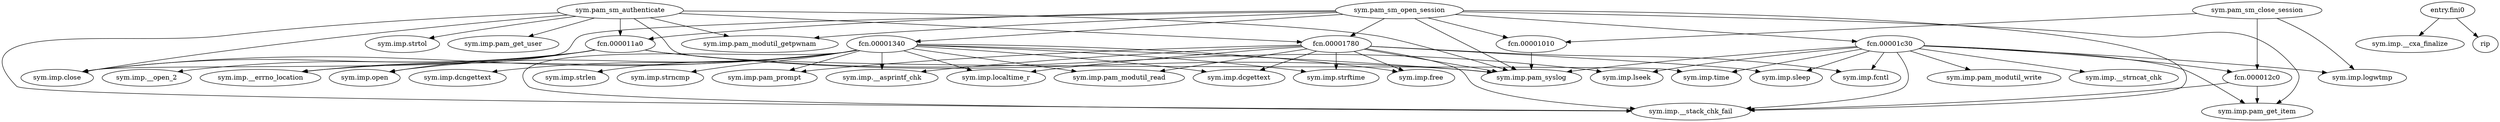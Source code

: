 digraph code {
  "0x00001e90" [label="sym.pam_sm_authenticate"];
  "0x00001e90" -> "0x00000ec0";
  "0x00000ec0" [label="sym.imp.pam_get_user"];
  "0x00001e90" -> "0x00000e60";
  "0x00000e60" [label="sym.imp.pam_syslog"];
  "0x00001e90" -> "0x00000e20";
  "0x00000e20" [label="sym.imp.strtol"];
  "0x00001e90" -> "0x00000d40";
  "0x00000d40" [label="sym.imp.pam_modutil_getpwnam"];
  "0x00001e90" -> "0x000011a0";
  "0x000011a0" [label="fcn.000011a0"];
  "0x00001e90" -> "0x00001780";
  "0x00001780" [label="fcn.00001780"];
  "0x00001e90" -> "0x00000df0";
  "0x00000df0" [label="sym.imp.close"];
  "0x00001e90" -> "0x00000e30";
  "0x00000e30" [label="sym.imp.time"];
  "0x00001e90" -> "0x00000dd0";
  "0x00000dd0" [label="sym.imp.__stack_chk_fail"];
  "0x000022f0" [label="sym.pam_sm_close_session"];
  "0x000022f0" -> "0x00001010";
  "0x00001010" [label="fcn.00001010"];
  "0x000022f0" -> "0x000012c0";
  "0x000012c0" [label="fcn.000012c0"];
  "0x000022f0" -> "0x00000e40";
  "0x00000e40" [label="sym.imp.logwtmp"];
  "0x00001010" [label="fcn.00001010"];
  "0x00001010" -> "0x00000e60";
  "0x00000e60" [label="sym.imp.pam_syslog"];
  "0x000012c0" [label="fcn.000012c0"];
  "0x000012c0" -> "0x00000e90";
  "0x00000e90" [label="sym.imp.pam_get_item"];
  "0x000012c0" -> "0x00000dd0";
  "0x00000dd0" [label="sym.imp.__stack_chk_fail"];
  "0x00002180" [label="sym.pam_sm_open_session"];
  "0x00002180" -> "0x00001010";
  "0x00001010" [label="fcn.00001010"];
  "0x00002180" -> "0x00000e90";
  "0x00000e90" [label="sym.imp.pam_get_item"];
  "0x00002180" -> "0x00000e60";
  "0x00000e60" [label="sym.imp.pam_syslog"];
  "0x00002180" -> "0x00000d40";
  "0x00000d40" [label="sym.imp.pam_modutil_getpwnam"];
  "0x00002180" -> "0x000011a0";
  "0x000011a0" [label="fcn.000011a0"];
  "0x00002180" -> "0x00001780";
  "0x00001780" [label="fcn.00001780"];
  "0x00002180" -> "0x00000df0";
  "0x00000df0" [label="sym.imp.close"];
  "0x00002180" -> "0x00001340";
  "0x00001340" [label="fcn.00001340"];
  "0x00002180" -> "0x00001c30";
  "0x00001c30" [label="fcn.00001c30"];
  "0x00002180" -> "0x00000dd0";
  "0x00000dd0" [label="sym.imp.__stack_chk_fail"];
  "0x00000fa0" [label="entry.fini0"];
  "0x00000fa0" -> "0x00000f00";
  "0x00000f00" [label="sym.imp.__cxa_finalize"];
  "0x00000fa0" -> "0x00000f10";
  "0x00000f10" [label="rip"];
  "0x000011a0" [label="fcn.000011a0"];
  "0x000011a0" -> "0x00000da0";
  "0x00000da0" [label="sym.imp.__open_2"];
  "0x000011a0" -> "0x00000de0";
  "0x00000de0" [label="sym.imp.lseek"];
  "0x000011a0" -> "0x00000e60";
  "0x00000e60" [label="sym.imp.pam_syslog"];
  "0x000011a0" -> "0x00000d50";
  "0x00000d50" [label="sym.imp.__errno_location"];
  "0x000011a0" -> "0x00000e80";
  "0x00000e80" [label="sym.imp.open"];
  "0x000011a0" -> "0x00000df0";
  "0x00000df0" [label="sym.imp.close"];
  "0x00001780" [label="fcn.00001780"];
  "0x00001780" -> "0x00000d90";
  "0x00000d90" [label="sym.imp.fcntl"];
  "0x00001780" -> "0x00000eb0";
  "0x00000eb0" [label="sym.imp.pam_modutil_read"];
  "0x00001780" -> "0x00000db0";
  "0x00000db0" [label="sym.imp.dcgettext"];
  "0x00001780" -> "0x00000d80";
  "0x00000d80" [label="sym.imp.pam_prompt"];
  "0x00001780" -> "0x00000d30";
  "0x00000d30" [label="sym.imp.free"];
  "0x00001780" -> "0x00000e60";
  "0x00000e60" [label="sym.imp.pam_syslog"];
  "0x00001780" -> "0x00000d70";
  "0x00000d70" [label="sym.imp.localtime_r"];
  "0x00001780" -> "0x00000e70";
  "0x00000e70" [label="sym.imp.strftime"];
  "0x00001780" -> "0x00000ef0";
  "0x00000ef0" [label="sym.imp.sleep"];
  "0x00001780" -> "0x00000e00";
  "0x00000e00" [label="sym.imp.__asprintf_chk"];
  "0x00001780" -> "0x00000dd0";
  "0x00000dd0" [label="sym.imp.__stack_chk_fail"];
  "0x00001340" [label="fcn.00001340"];
  "0x00001340" -> "0x00000dc0";
  "0x00000dc0" [label="sym.imp.strlen"];
  "0x00001340" -> "0x00000e80";
  "0x00000e80" [label="sym.imp.open"];
  "0x00001340" -> "0x00000eb0";
  "0x00000eb0" [label="sym.imp.pam_modutil_read"];
  "0x00001340" -> "0x00000d60";
  "0x00000d60" [label="sym.imp.strncmp"];
  "0x00001340" -> "0x00000db0";
  "0x00000db0" [label="sym.imp.dcgettext"];
  "0x00001340" -> "0x00000d80";
  "0x00000d80" [label="sym.imp.pam_prompt"];
  "0x00001340" -> "0x00000d30";
  "0x00000d30" [label="sym.imp.free"];
  "0x00001340" -> "0x00000ea0";
  "0x00000ea0" [label="sym.imp.dcngettext"];
  "0x00001340" -> "0x00000e00";
  "0x00000e00" [label="sym.imp.__asprintf_chk"];
  "0x00001340" -> "0x00000df0";
  "0x00000df0" [label="sym.imp.close"];
  "0x00001340" -> "0x00000e60";
  "0x00000e60" [label="sym.imp.pam_syslog"];
  "0x00001340" -> "0x00000d50";
  "0x00000d50" [label="sym.imp.__errno_location"];
  "0x00001340" -> "0x00000d70";
  "0x00000d70" [label="sym.imp.localtime_r"];
  "0x00001340" -> "0x00000e70";
  "0x00000e70" [label="sym.imp.strftime"];
  "0x00001340" -> "0x00000dd0";
  "0x00000dd0" [label="sym.imp.__stack_chk_fail"];
  "0x00001c30" [label="fcn.00001c30"];
  "0x00001c30" -> "0x00000de0";
  "0x00000de0" [label="sym.imp.lseek"];
  "0x00001c30" -> "0x00000e30";
  "0x00000e30" [label="sym.imp.time"];
  "0x00001c30" -> "0x00000e90";
  "0x00000e90" [label="sym.imp.pam_get_item"];
  "0x00001c30" -> "0x00000ee0";
  "0x00000ee0" [label="sym.imp.__strncat_chk"];
  "0x00001c30" -> "0x000012c0";
  "0x000012c0" [label="fcn.000012c0"];
  "0x00001c30" -> "0x00000d90";
  "0x00000d90" [label="sym.imp.fcntl"];
  "0x00001c30" -> "0x00000e50";
  "0x00000e50" [label="sym.imp.pam_modutil_write"];
  "0x00001c30" -> "0x00000e60";
  "0x00000e60" [label="sym.imp.pam_syslog"];
  "0x00001c30" -> "0x00000e40";
  "0x00000e40" [label="sym.imp.logwtmp"];
  "0x00001c30" -> "0x00000ef0";
  "0x00000ef0" [label="sym.imp.sleep"];
  "0x00001c30" -> "0x00000dd0";
  "0x00000dd0" [label="sym.imp.__stack_chk_fail"];
}